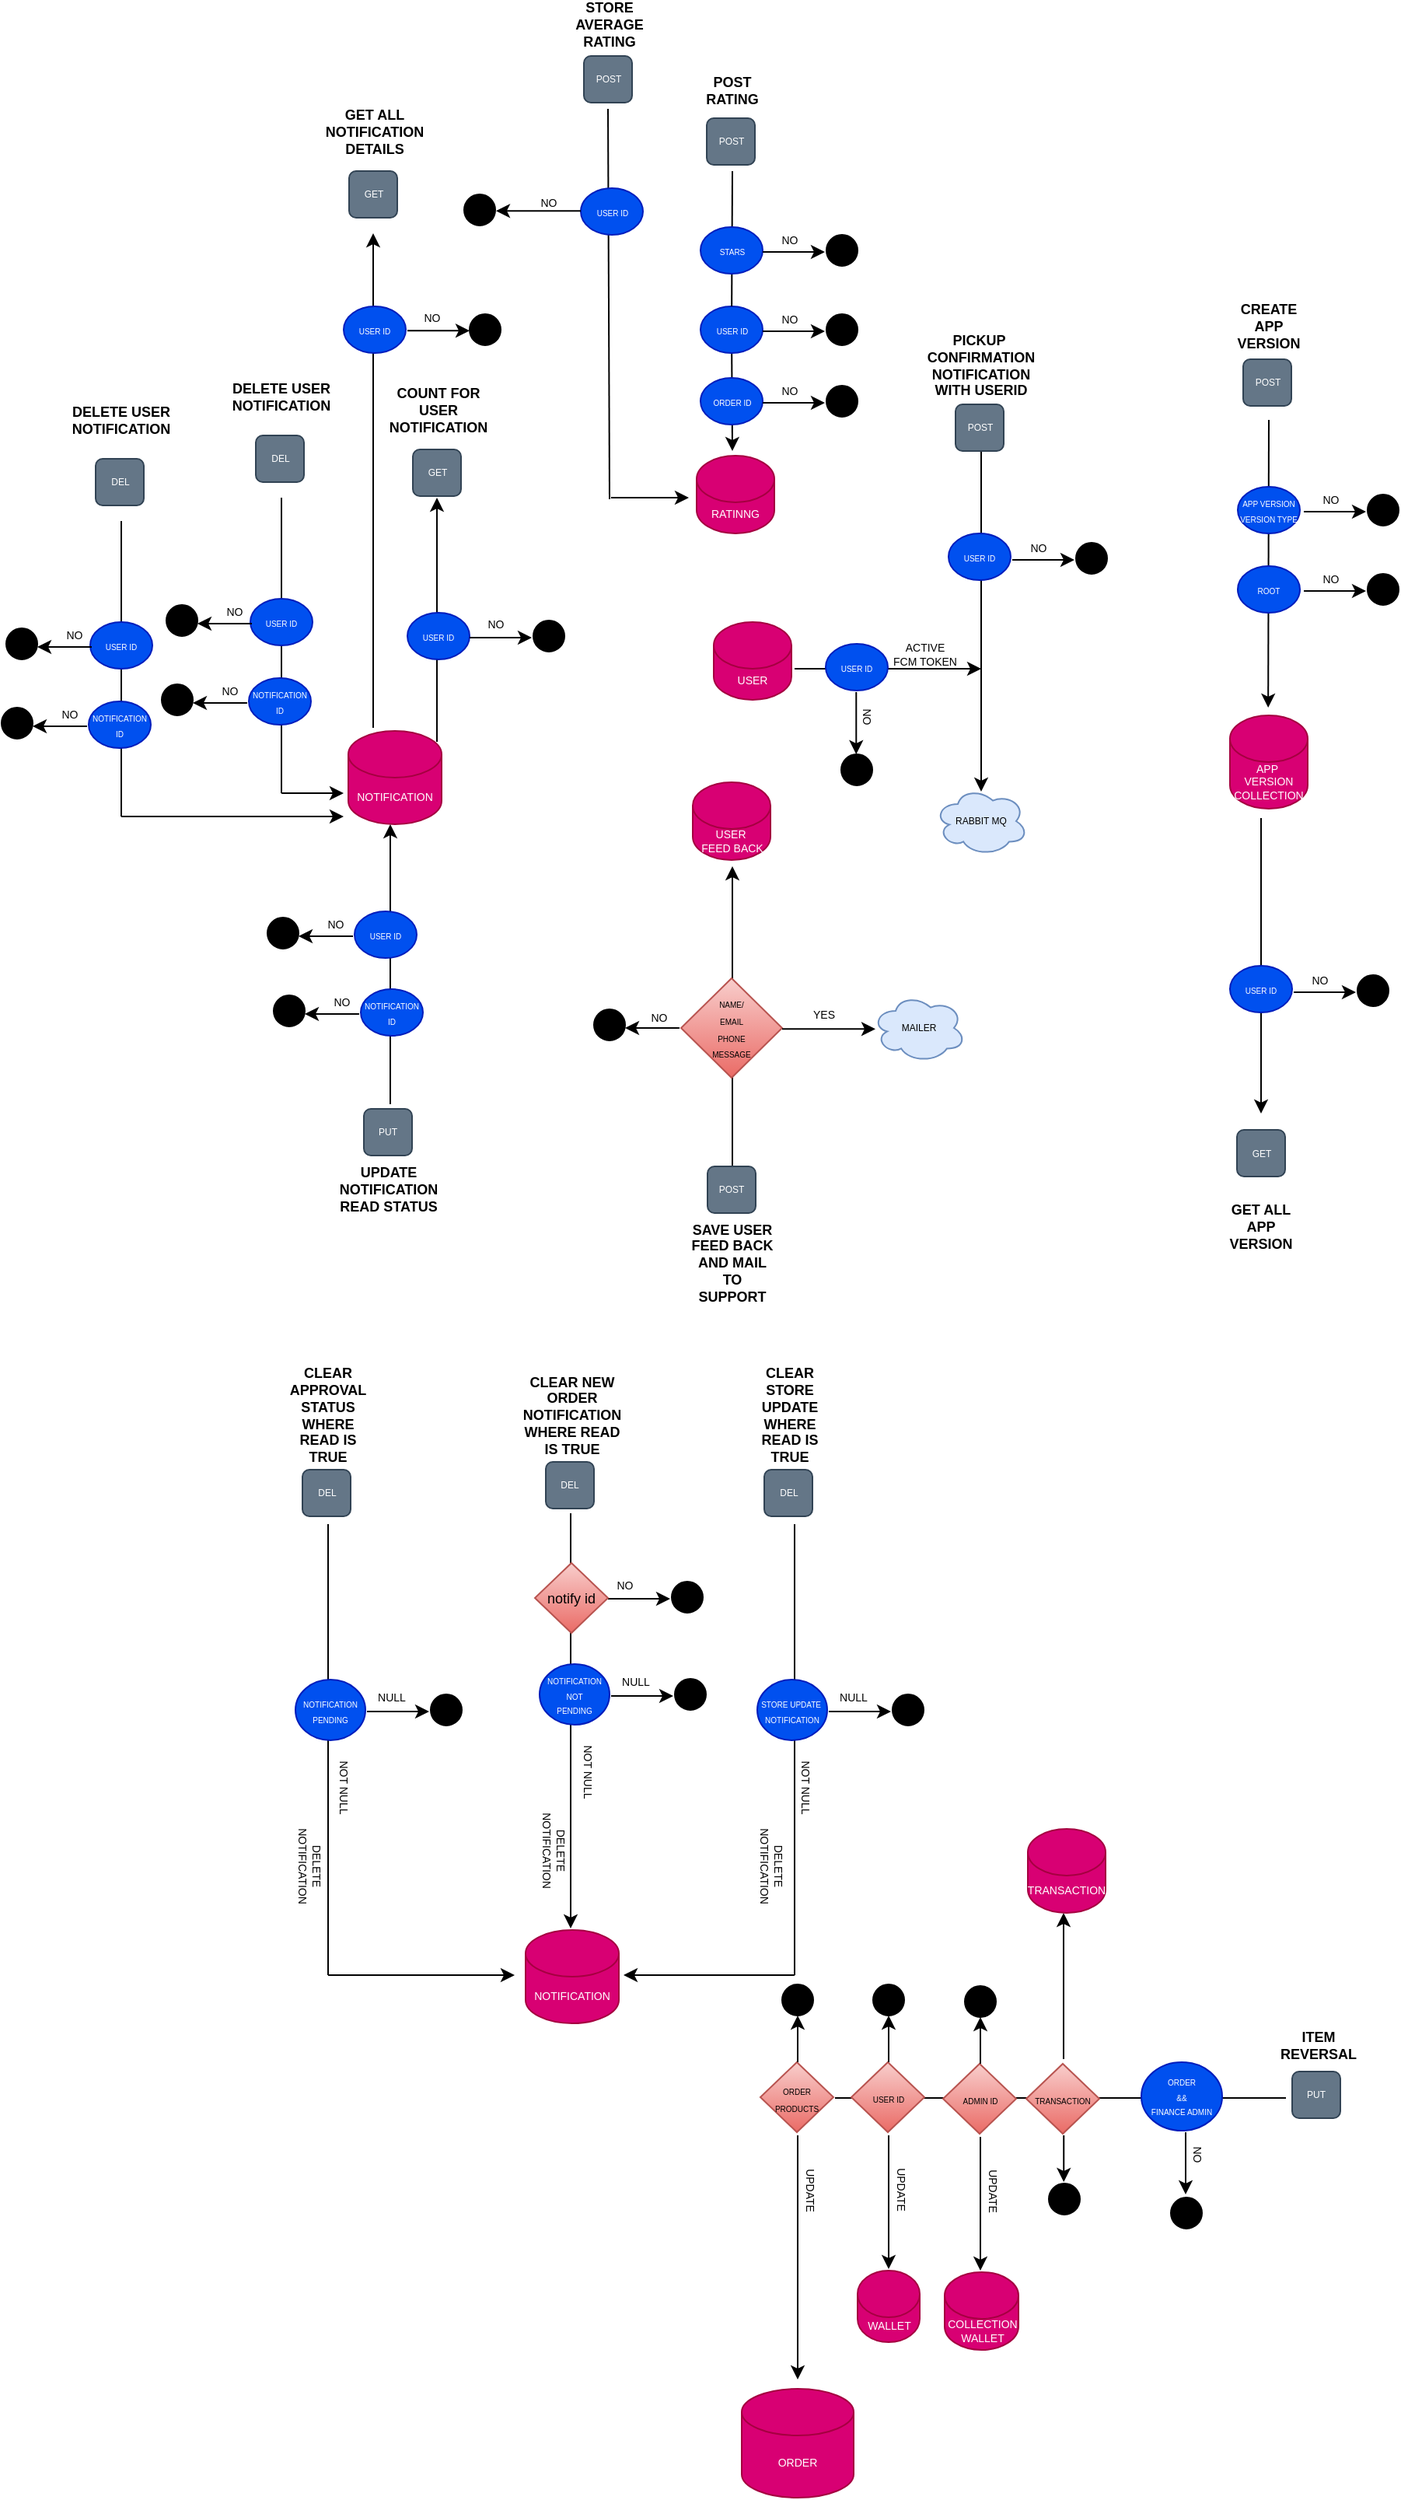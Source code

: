 <mxfile version="20.5.1" type="github">
  <diagram id="AnSbP7lbTi8cwMc7m_we" name="Page-1">
    <mxGraphModel dx="605" dy="420" grid="1" gridSize="10" guides="1" tooltips="1" connect="1" arrows="1" fold="1" page="1" pageScale="1" pageWidth="200000" pageHeight="200000" math="0" shadow="0">
      <root>
        <mxCell id="0" />
        <mxCell id="1" parent="0" />
        <mxCell id="15AYqAVxinwd7Ld809hT-38" value="" style="endArrow=none;html=1;rounded=0;fontFamily=Helvetica;fontSize=9;fontColor=#000000;" parent="1" edge="1">
          <mxGeometry width="50" height="50" relative="1" as="geometry">
            <mxPoint x="7390" y="18760" as="sourcePoint" />
            <mxPoint x="7390" y="18570" as="targetPoint" />
          </mxGeometry>
        </mxCell>
        <mxCell id="15AYqAVxinwd7Ld809hT-2" value="" style="endArrow=classic;html=1;rounded=0;fontSize=8;entryX=0.85;entryY=0;entryDx=0;entryDy=0;entryPerimeter=0;" parent="1" edge="1">
          <mxGeometry width="50" height="50" relative="1" as="geometry">
            <mxPoint x="7840" y="18540" as="sourcePoint" />
            <mxPoint x="7840" y="18759" as="targetPoint" />
          </mxGeometry>
        </mxCell>
        <mxCell id="15AYqAVxinwd7Ld809hT-3" value="&lt;font style=&quot;font-size: 5px;&quot;&gt;USER ID&lt;/font&gt;" style="ellipse;whiteSpace=wrap;html=1;fontSize=8;fillColor=#0050ef;fontColor=#ffffff;strokeColor=#001DBC;" parent="1" vertex="1">
          <mxGeometry x="7819" y="18593" width="40" height="30" as="geometry" />
        </mxCell>
        <mxCell id="15AYqAVxinwd7Ld809hT-4" value="" style="endArrow=classic;html=1;rounded=0;fontSize=5;" parent="1" edge="1">
          <mxGeometry width="50" height="50" relative="1" as="geometry">
            <mxPoint x="7860" y="18610" as="sourcePoint" />
            <mxPoint x="7900" y="18610" as="targetPoint" />
          </mxGeometry>
        </mxCell>
        <mxCell id="15AYqAVxinwd7Ld809hT-5" value="" style="ellipse;whiteSpace=wrap;html=1;aspect=fixed;fontSize=5;fillColor=#000000;" parent="1" vertex="1">
          <mxGeometry x="7901" y="18599" width="20" height="20" as="geometry" />
        </mxCell>
        <mxCell id="15AYqAVxinwd7Ld809hT-6" value="&lt;font style=&quot;font-size: 7px;&quot;&gt;NO&lt;/font&gt;" style="text;html=1;strokeColor=none;fillColor=none;align=center;verticalAlign=middle;whiteSpace=wrap;rounded=0;fontSize=5;" parent="1" vertex="1">
          <mxGeometry x="7847" y="18588" width="60" height="30" as="geometry" />
        </mxCell>
        <mxCell id="15AYqAVxinwd7Ld809hT-7" value="USER" style="shape=cylinder3;whiteSpace=wrap;html=1;boundedLbl=1;backgroundOutline=1;size=15;fontSize=7;fillColor=#d80073;fontColor=#ffffff;strokeColor=#A50040;" parent="1" vertex="1">
          <mxGeometry x="7668" y="18650" width="50" height="50" as="geometry" />
        </mxCell>
        <mxCell id="15AYqAVxinwd7Ld809hT-8" value="" style="endArrow=classic;html=1;rounded=0;fontSize=7;" parent="1" edge="1">
          <mxGeometry width="50" height="50" relative="1" as="geometry">
            <mxPoint x="7720" y="18680" as="sourcePoint" />
            <mxPoint x="7840" y="18680" as="targetPoint" />
          </mxGeometry>
        </mxCell>
        <mxCell id="15AYqAVxinwd7Ld809hT-9" value="" style="ellipse;whiteSpace=wrap;html=1;aspect=fixed;fontSize=5;fillColor=#000000;" parent="1" vertex="1">
          <mxGeometry x="7750" y="18735" width="20" height="20" as="geometry" />
        </mxCell>
        <mxCell id="15AYqAVxinwd7Ld809hT-11" value="&lt;font style=&quot;font-size: 5px;&quot;&gt;USER ID&lt;/font&gt;" style="ellipse;whiteSpace=wrap;html=1;fontSize=8;fillColor=#0050ef;fontColor=#ffffff;strokeColor=#001DBC;" parent="1" vertex="1">
          <mxGeometry x="7740" y="18664" width="40" height="30" as="geometry" />
        </mxCell>
        <mxCell id="15AYqAVxinwd7Ld809hT-12" value="" style="endArrow=classic;html=1;rounded=0;fontSize=7;" parent="1" edge="1">
          <mxGeometry width="50" height="50" relative="1" as="geometry">
            <mxPoint x="7759.64" y="18695" as="sourcePoint" />
            <mxPoint x="7759.64" y="18735" as="targetPoint" />
          </mxGeometry>
        </mxCell>
        <mxCell id="15AYqAVxinwd7Ld809hT-13" value="&lt;font style=&quot;font-size: 7px;&quot;&gt;ACTIVE&lt;br&gt;FCM TOKEN&lt;br&gt;&lt;/font&gt;" style="text;html=1;strokeColor=none;fillColor=none;align=center;verticalAlign=middle;whiteSpace=wrap;rounded=0;fontSize=5;" parent="1" vertex="1">
          <mxGeometry x="7774" y="18656" width="60" height="30" as="geometry" />
        </mxCell>
        <mxCell id="15AYqAVxinwd7Ld809hT-14" value="&lt;font style=&quot;font-size: 7px;&quot;&gt;NO&lt;/font&gt;" style="text;html=1;strokeColor=none;fillColor=none;align=center;verticalAlign=middle;whiteSpace=wrap;rounded=0;fontSize=5;rotation=90;" parent="1" vertex="1">
          <mxGeometry x="7736" y="18696" width="60" height="30" as="geometry" />
        </mxCell>
        <mxCell id="15AYqAVxinwd7Ld809hT-15" value="&lt;font style=&quot;font-size: 6px;&quot;&gt;RABBIT MQ&lt;/font&gt;" style="ellipse;shape=cloud;whiteSpace=wrap;html=1;fontSize=7;fillColor=#dae8fc;strokeColor=#6c8ebf;" parent="1" vertex="1">
          <mxGeometry x="7810" y="18756" width="60" height="44" as="geometry" />
        </mxCell>
        <mxCell id="15AYqAVxinwd7Ld809hT-16" value="POST" style="rounded=1;whiteSpace=wrap;html=1;fontSize=6;fillColor=#647687;fontColor=#ffffff;strokeColor=#314354;" parent="1" vertex="1">
          <mxGeometry x="7823.5" y="18510" width="31" height="30" as="geometry" />
        </mxCell>
        <mxCell id="15AYqAVxinwd7Ld809hT-18" value="&lt;b style=&quot;font-size: 9px;&quot;&gt;&lt;font style=&quot;font-size: 9px;&quot; face=&quot;Helvetica&quot;&gt;PICKUP&amp;nbsp; CONFIRMATION&lt;br&gt;NOTIFICATION&lt;br&gt;WITH USERID&lt;br&gt;&lt;/font&gt;&lt;/b&gt;" style="text;html=1;strokeColor=none;fillColor=none;align=center;verticalAlign=middle;whiteSpace=wrap;rounded=0;labelBackgroundColor=none;fontFamily=Times New Roman;fontSize=8;fontColor=#000000;" parent="1" vertex="1">
          <mxGeometry x="7810" y="18470" width="60" height="30" as="geometry" />
        </mxCell>
        <mxCell id="15AYqAVxinwd7Ld809hT-19" value="NOTIFICATION" style="shape=cylinder3;whiteSpace=wrap;html=1;boundedLbl=1;backgroundOutline=1;size=15;fontSize=7;fillColor=#d80073;fontColor=#ffffff;strokeColor=#A50040;" parent="1" vertex="1">
          <mxGeometry x="7433" y="18720" width="60" height="60" as="geometry" />
        </mxCell>
        <mxCell id="15AYqAVxinwd7Ld809hT-20" value="" style="endArrow=classic;html=1;rounded=0;fontFamily=Helvetica;fontSize=9;fontColor=#000000;" parent="1" edge="1">
          <mxGeometry width="50" height="50" relative="1" as="geometry">
            <mxPoint x="7490" y="18727" as="sourcePoint" />
            <mxPoint x="7490" y="18570" as="targetPoint" />
          </mxGeometry>
        </mxCell>
        <mxCell id="15AYqAVxinwd7Ld809hT-21" value="&lt;font style=&quot;font-size: 5px;&quot;&gt;USER ID&lt;/font&gt;" style="ellipse;whiteSpace=wrap;html=1;fontSize=8;fillColor=#0050ef;fontColor=#ffffff;strokeColor=#001DBC;" parent="1" vertex="1">
          <mxGeometry x="7471" y="18644" width="40" height="30" as="geometry" />
        </mxCell>
        <mxCell id="15AYqAVxinwd7Ld809hT-22" value="" style="endArrow=classic;html=1;rounded=0;fontSize=5;" parent="1" edge="1">
          <mxGeometry width="50" height="50" relative="1" as="geometry">
            <mxPoint x="7511" y="18660" as="sourcePoint" />
            <mxPoint x="7551" y="18660" as="targetPoint" />
          </mxGeometry>
        </mxCell>
        <mxCell id="15AYqAVxinwd7Ld809hT-23" value="" style="ellipse;whiteSpace=wrap;html=1;aspect=fixed;fontSize=5;fillColor=#000000;" parent="1" vertex="1">
          <mxGeometry x="7552" y="18649" width="20" height="20" as="geometry" />
        </mxCell>
        <mxCell id="15AYqAVxinwd7Ld809hT-24" value="&lt;font style=&quot;font-size: 7px;&quot;&gt;NO&lt;/font&gt;" style="text;html=1;strokeColor=none;fillColor=none;align=center;verticalAlign=middle;whiteSpace=wrap;rounded=0;fontSize=5;" parent="1" vertex="1">
          <mxGeometry x="7498" y="18637" width="60" height="30" as="geometry" />
        </mxCell>
        <mxCell id="15AYqAVxinwd7Ld809hT-25" value="GET" style="rounded=1;whiteSpace=wrap;html=1;fontSize=6;fillColor=#647687;fontColor=#ffffff;strokeColor=#314354;" parent="1" vertex="1">
          <mxGeometry x="7474.5" y="18539" width="31" height="30" as="geometry" />
        </mxCell>
        <mxCell id="15AYqAVxinwd7Ld809hT-26" value="&lt;b style=&quot;font-size: 9px;&quot;&gt;&lt;font style=&quot;font-size: 9px;&quot; face=&quot;Helvetica&quot;&gt;COUNT FOR USER NOTIFICATION&lt;br&gt;&lt;/font&gt;&lt;/b&gt;" style="text;html=1;strokeColor=none;fillColor=none;align=center;verticalAlign=middle;whiteSpace=wrap;rounded=0;labelBackgroundColor=none;fontFamily=Times New Roman;fontSize=8;fontColor=#000000;" parent="1" vertex="1">
          <mxGeometry x="7461" y="18499" width="60" height="30" as="geometry" />
        </mxCell>
        <mxCell id="15AYqAVxinwd7Ld809hT-29" value="&lt;font style=&quot;font-size: 5px;&quot;&gt;USER ID&lt;/font&gt;" style="ellipse;whiteSpace=wrap;html=1;fontSize=8;fillColor=#0050ef;fontColor=#ffffff;strokeColor=#001DBC;" parent="1" vertex="1">
          <mxGeometry x="7370" y="18635" width="40" height="30" as="geometry" />
        </mxCell>
        <mxCell id="15AYqAVxinwd7Ld809hT-31" value="" style="ellipse;whiteSpace=wrap;html=1;aspect=fixed;fontSize=5;fillColor=#000000;" parent="1" vertex="1">
          <mxGeometry x="7316" y="18639" width="20" height="20" as="geometry" />
        </mxCell>
        <mxCell id="15AYqAVxinwd7Ld809hT-32" value="&lt;font style=&quot;font-size: 7px;&quot;&gt;NO&lt;/font&gt;" style="text;html=1;strokeColor=none;fillColor=none;align=center;verticalAlign=middle;whiteSpace=wrap;rounded=0;fontSize=5;" parent="1" vertex="1">
          <mxGeometry x="7330" y="18629" width="60" height="30" as="geometry" />
        </mxCell>
        <mxCell id="15AYqAVxinwd7Ld809hT-33" value="DEL" style="rounded=1;whiteSpace=wrap;html=1;fontSize=6;fillColor=#647687;fontColor=#ffffff;strokeColor=#314354;" parent="1" vertex="1">
          <mxGeometry x="7373.5" y="18530" width="31" height="30" as="geometry" />
        </mxCell>
        <mxCell id="15AYqAVxinwd7Ld809hT-34" value="&lt;b style=&quot;font-size: 9px;&quot;&gt;&lt;font style=&quot;font-size: 9px;&quot; face=&quot;Helvetica&quot;&gt;DELETE USER NOTIFICATION&lt;br&gt;&lt;/font&gt;&lt;/b&gt;" style="text;html=1;strokeColor=none;fillColor=none;align=center;verticalAlign=middle;whiteSpace=wrap;rounded=0;labelBackgroundColor=none;fontFamily=Times New Roman;fontSize=8;fontColor=#000000;" parent="1" vertex="1">
          <mxGeometry x="7360" y="18490" width="60" height="30" as="geometry" />
        </mxCell>
        <mxCell id="15AYqAVxinwd7Ld809hT-36" value="" style="endArrow=classic;html=1;rounded=0;fontFamily=Helvetica;fontSize=9;fontColor=#000000;" parent="1" edge="1">
          <mxGeometry width="50" height="50" relative="1" as="geometry">
            <mxPoint x="7390" y="18760" as="sourcePoint" />
            <mxPoint x="7430" y="18760" as="targetPoint" />
          </mxGeometry>
        </mxCell>
        <mxCell id="15AYqAVxinwd7Ld809hT-37" value="" style="endArrow=classic;html=1;rounded=0;fontFamily=Helvetica;fontSize=9;fontColor=#000000;" parent="1" edge="1">
          <mxGeometry width="50" height="50" relative="1" as="geometry">
            <mxPoint x="7371" y="18651" as="sourcePoint" />
            <mxPoint x="7336" y="18651" as="targetPoint" />
          </mxGeometry>
        </mxCell>
        <mxCell id="15AYqAVxinwd7Ld809hT-39" value="&lt;font style=&quot;font-size: 5px;&quot;&gt;NOTIFICATION ID&lt;/font&gt;" style="ellipse;whiteSpace=wrap;html=1;fontSize=8;fillColor=#0050ef;fontColor=#ffffff;strokeColor=#001DBC;" parent="1" vertex="1">
          <mxGeometry x="7369" y="18686" width="40" height="30" as="geometry" />
        </mxCell>
        <mxCell id="15AYqAVxinwd7Ld809hT-40" value="" style="ellipse;whiteSpace=wrap;html=1;aspect=fixed;fontSize=5;fillColor=#000000;" parent="1" vertex="1">
          <mxGeometry x="7313" y="18690" width="20" height="20" as="geometry" />
        </mxCell>
        <mxCell id="15AYqAVxinwd7Ld809hT-41" value="&lt;font style=&quot;font-size: 7px;&quot;&gt;NO&lt;/font&gt;" style="text;html=1;strokeColor=none;fillColor=none;align=center;verticalAlign=middle;whiteSpace=wrap;rounded=0;fontSize=5;" parent="1" vertex="1">
          <mxGeometry x="7327" y="18680" width="60" height="30" as="geometry" />
        </mxCell>
        <mxCell id="15AYqAVxinwd7Ld809hT-42" value="" style="endArrow=classic;html=1;rounded=0;fontFamily=Helvetica;fontSize=9;fontColor=#000000;" parent="1" edge="1">
          <mxGeometry width="50" height="50" relative="1" as="geometry">
            <mxPoint x="7368" y="18702" as="sourcePoint" />
            <mxPoint x="7333" y="18702" as="targetPoint" />
          </mxGeometry>
        </mxCell>
        <mxCell id="15AYqAVxinwd7Ld809hT-43" value="" style="endArrow=classic;html=1;rounded=0;fontFamily=Helvetica;fontSize=9;fontColor=#000000;" parent="1" edge="1">
          <mxGeometry width="50" height="50" relative="1" as="geometry">
            <mxPoint x="7449" y="18718" as="sourcePoint" />
            <mxPoint x="7449" y="18400" as="targetPoint" />
          </mxGeometry>
        </mxCell>
        <mxCell id="15AYqAVxinwd7Ld809hT-44" value="&lt;font style=&quot;font-size: 5px;&quot;&gt;USER ID&lt;/font&gt;" style="ellipse;whiteSpace=wrap;html=1;fontSize=8;fillColor=#0050ef;fontColor=#ffffff;strokeColor=#001DBC;" parent="1" vertex="1">
          <mxGeometry x="7430" y="18447" width="40" height="30" as="geometry" />
        </mxCell>
        <mxCell id="15AYqAVxinwd7Ld809hT-45" value="" style="endArrow=classic;html=1;rounded=0;fontSize=5;" parent="1" edge="1">
          <mxGeometry width="50" height="50" relative="1" as="geometry">
            <mxPoint x="7471" y="18462.64" as="sourcePoint" />
            <mxPoint x="7511" y="18462.64" as="targetPoint" />
          </mxGeometry>
        </mxCell>
        <mxCell id="15AYqAVxinwd7Ld809hT-46" value="" style="ellipse;whiteSpace=wrap;html=1;aspect=fixed;fontSize=5;fillColor=#000000;" parent="1" vertex="1">
          <mxGeometry x="7511" y="18452" width="20" height="20" as="geometry" />
        </mxCell>
        <mxCell id="15AYqAVxinwd7Ld809hT-47" value="&lt;font style=&quot;font-size: 7px;&quot;&gt;NO&lt;/font&gt;" style="text;html=1;strokeColor=none;fillColor=none;align=center;verticalAlign=middle;whiteSpace=wrap;rounded=0;fontSize=5;" parent="1" vertex="1">
          <mxGeometry x="7457" y="18440" width="60" height="30" as="geometry" />
        </mxCell>
        <mxCell id="15AYqAVxinwd7Ld809hT-48" value="GET" style="rounded=1;whiteSpace=wrap;html=1;fontSize=6;fillColor=#647687;fontColor=#ffffff;strokeColor=#314354;" parent="1" vertex="1">
          <mxGeometry x="7433.5" y="18360" width="31" height="30" as="geometry" />
        </mxCell>
        <mxCell id="15AYqAVxinwd7Ld809hT-49" value="&lt;b style=&quot;font-size: 9px;&quot;&gt;&lt;font style=&quot;font-size: 9px;&quot; face=&quot;Helvetica&quot;&gt;GET ALL NOTIFICATION DETAILS&lt;br&gt;&lt;/font&gt;&lt;/b&gt;" style="text;html=1;strokeColor=none;fillColor=none;align=center;verticalAlign=middle;whiteSpace=wrap;rounded=0;labelBackgroundColor=none;fontFamily=Times New Roman;fontSize=8;fontColor=#000000;" parent="1" vertex="1">
          <mxGeometry x="7420" y="18320" width="60" height="30" as="geometry" />
        </mxCell>
        <mxCell id="15AYqAVxinwd7Ld809hT-51" value="" style="endArrow=none;html=1;rounded=0;fontFamily=Helvetica;fontSize=9;fontColor=#000000;" parent="1" edge="1">
          <mxGeometry width="50" height="50" relative="1" as="geometry">
            <mxPoint x="7287" y="18775" as="sourcePoint" />
            <mxPoint x="7287" y="18585" as="targetPoint" />
          </mxGeometry>
        </mxCell>
        <mxCell id="15AYqAVxinwd7Ld809hT-52" value="&lt;font style=&quot;font-size: 5px;&quot;&gt;USER ID&lt;/font&gt;" style="ellipse;whiteSpace=wrap;html=1;fontSize=8;fillColor=#0050ef;fontColor=#ffffff;strokeColor=#001DBC;" parent="1" vertex="1">
          <mxGeometry x="7267" y="18650" width="40" height="30" as="geometry" />
        </mxCell>
        <mxCell id="15AYqAVxinwd7Ld809hT-53" value="" style="ellipse;whiteSpace=wrap;html=1;aspect=fixed;fontSize=5;fillColor=#000000;" parent="1" vertex="1">
          <mxGeometry x="7213" y="18654" width="20" height="20" as="geometry" />
        </mxCell>
        <mxCell id="15AYqAVxinwd7Ld809hT-54" value="&lt;font style=&quot;font-size: 7px;&quot;&gt;NO&lt;/font&gt;" style="text;html=1;strokeColor=none;fillColor=none;align=center;verticalAlign=middle;whiteSpace=wrap;rounded=0;fontSize=5;" parent="1" vertex="1">
          <mxGeometry x="7227" y="18644" width="60" height="30" as="geometry" />
        </mxCell>
        <mxCell id="15AYqAVxinwd7Ld809hT-55" value="DEL" style="rounded=1;whiteSpace=wrap;html=1;fontSize=6;fillColor=#647687;fontColor=#ffffff;strokeColor=#314354;" parent="1" vertex="1">
          <mxGeometry x="7270.5" y="18545" width="31" height="30" as="geometry" />
        </mxCell>
        <mxCell id="15AYqAVxinwd7Ld809hT-56" value="&lt;b style=&quot;font-size: 9px;&quot;&gt;&lt;font style=&quot;font-size: 9px;&quot; face=&quot;Helvetica&quot;&gt;DELETE USER NOTIFICATION&lt;br&gt;&lt;/font&gt;&lt;/b&gt;" style="text;html=1;strokeColor=none;fillColor=none;align=center;verticalAlign=middle;whiteSpace=wrap;rounded=0;labelBackgroundColor=none;fontFamily=Times New Roman;fontSize=8;fontColor=#000000;" parent="1" vertex="1">
          <mxGeometry x="7257" y="18505" width="60" height="30" as="geometry" />
        </mxCell>
        <mxCell id="15AYqAVxinwd7Ld809hT-57" value="" style="endArrow=classic;html=1;rounded=0;fontFamily=Helvetica;fontSize=9;fontColor=#000000;" parent="1" edge="1">
          <mxGeometry width="50" height="50" relative="1" as="geometry">
            <mxPoint x="7287" y="18775" as="sourcePoint" />
            <mxPoint x="7430" y="18775" as="targetPoint" />
          </mxGeometry>
        </mxCell>
        <mxCell id="15AYqAVxinwd7Ld809hT-58" value="" style="endArrow=classic;html=1;rounded=0;fontFamily=Helvetica;fontSize=9;fontColor=#000000;" parent="1" edge="1">
          <mxGeometry width="50" height="50" relative="1" as="geometry">
            <mxPoint x="7268" y="18666" as="sourcePoint" />
            <mxPoint x="7233" y="18666" as="targetPoint" />
          </mxGeometry>
        </mxCell>
        <mxCell id="15AYqAVxinwd7Ld809hT-59" value="&lt;font style=&quot;font-size: 5px;&quot;&gt;NOTIFICATION ID&lt;/font&gt;" style="ellipse;whiteSpace=wrap;html=1;fontSize=8;fillColor=#0050ef;fontColor=#ffffff;strokeColor=#001DBC;" parent="1" vertex="1">
          <mxGeometry x="7266" y="18701" width="40" height="30" as="geometry" />
        </mxCell>
        <mxCell id="15AYqAVxinwd7Ld809hT-60" value="" style="ellipse;whiteSpace=wrap;html=1;aspect=fixed;fontSize=5;fillColor=#000000;" parent="1" vertex="1">
          <mxGeometry x="7210" y="18705" width="20" height="20" as="geometry" />
        </mxCell>
        <mxCell id="15AYqAVxinwd7Ld809hT-61" value="&lt;font style=&quot;font-size: 7px;&quot;&gt;NO&lt;/font&gt;" style="text;html=1;strokeColor=none;fillColor=none;align=center;verticalAlign=middle;whiteSpace=wrap;rounded=0;fontSize=5;" parent="1" vertex="1">
          <mxGeometry x="7224" y="18695" width="60" height="30" as="geometry" />
        </mxCell>
        <mxCell id="15AYqAVxinwd7Ld809hT-62" value="" style="endArrow=classic;html=1;rounded=0;fontFamily=Helvetica;fontSize=9;fontColor=#000000;" parent="1" edge="1">
          <mxGeometry width="50" height="50" relative="1" as="geometry">
            <mxPoint x="7265.0" y="18717" as="sourcePoint" />
            <mxPoint x="7230.0" y="18717" as="targetPoint" />
          </mxGeometry>
        </mxCell>
        <mxCell id="15AYqAVxinwd7Ld809hT-63" value="" style="endArrow=classic;html=1;rounded=0;fontFamily=Helvetica;fontSize=9;fontColor=#000000;" parent="1" edge="1">
          <mxGeometry width="50" height="50" relative="1" as="geometry">
            <mxPoint x="7460" y="18960" as="sourcePoint" />
            <mxPoint x="7460" y="18780" as="targetPoint" />
          </mxGeometry>
        </mxCell>
        <mxCell id="15AYqAVxinwd7Ld809hT-64" value="PUT" style="rounded=1;whiteSpace=wrap;html=1;fontSize=6;fillColor=#647687;fontColor=#ffffff;strokeColor=#314354;" parent="1" vertex="1">
          <mxGeometry x="7443" y="18963" width="31" height="30" as="geometry" />
        </mxCell>
        <mxCell id="15AYqAVxinwd7Ld809hT-65" value="&lt;b style=&quot;font-size: 9px;&quot;&gt;&lt;font style=&quot;font-size: 9px;&quot; face=&quot;Helvetica&quot;&gt;UPDATE NOTIFICATION READ STATUS&lt;br&gt;&lt;/font&gt;&lt;/b&gt;" style="text;html=1;strokeColor=none;fillColor=none;align=center;verticalAlign=middle;whiteSpace=wrap;rounded=0;labelBackgroundColor=none;fontFamily=Times New Roman;fontSize=8;fontColor=#000000;" parent="1" vertex="1">
          <mxGeometry x="7428.5" y="19000" width="60" height="30" as="geometry" />
        </mxCell>
        <mxCell id="15AYqAVxinwd7Ld809hT-67" value="&lt;font style=&quot;font-size: 5px;&quot;&gt;NOTIFICATION ID&lt;/font&gt;" style="ellipse;whiteSpace=wrap;html=1;fontSize=8;fillColor=#0050ef;fontColor=#ffffff;strokeColor=#001DBC;" parent="1" vertex="1">
          <mxGeometry x="7441" y="18886" width="40" height="30" as="geometry" />
        </mxCell>
        <mxCell id="15AYqAVxinwd7Ld809hT-68" value="" style="ellipse;whiteSpace=wrap;html=1;aspect=fixed;fontSize=5;fillColor=#000000;" parent="1" vertex="1">
          <mxGeometry x="7385" y="18890" width="20" height="20" as="geometry" />
        </mxCell>
        <mxCell id="15AYqAVxinwd7Ld809hT-69" value="&lt;font style=&quot;font-size: 7px;&quot;&gt;NO&lt;/font&gt;" style="text;html=1;strokeColor=none;fillColor=none;align=center;verticalAlign=middle;whiteSpace=wrap;rounded=0;fontSize=5;" parent="1" vertex="1">
          <mxGeometry x="7399" y="18880" width="60" height="30" as="geometry" />
        </mxCell>
        <mxCell id="15AYqAVxinwd7Ld809hT-70" value="" style="endArrow=classic;html=1;rounded=0;fontFamily=Helvetica;fontSize=9;fontColor=#000000;" parent="1" edge="1">
          <mxGeometry width="50" height="50" relative="1" as="geometry">
            <mxPoint x="7440.0" y="18902" as="sourcePoint" />
            <mxPoint x="7405.0" y="18902" as="targetPoint" />
          </mxGeometry>
        </mxCell>
        <mxCell id="15AYqAVxinwd7Ld809hT-71" value="&lt;font style=&quot;font-size: 5px;&quot;&gt;USER ID&lt;/font&gt;" style="ellipse;whiteSpace=wrap;html=1;fontSize=8;fillColor=#0050ef;fontColor=#ffffff;strokeColor=#001DBC;" parent="1" vertex="1">
          <mxGeometry x="7437" y="18836" width="40" height="30" as="geometry" />
        </mxCell>
        <mxCell id="15AYqAVxinwd7Ld809hT-72" value="" style="ellipse;whiteSpace=wrap;html=1;aspect=fixed;fontSize=5;fillColor=#000000;" parent="1" vertex="1">
          <mxGeometry x="7381" y="18840" width="20" height="20" as="geometry" />
        </mxCell>
        <mxCell id="15AYqAVxinwd7Ld809hT-73" value="&lt;font style=&quot;font-size: 7px;&quot;&gt;NO&lt;/font&gt;" style="text;html=1;strokeColor=none;fillColor=none;align=center;verticalAlign=middle;whiteSpace=wrap;rounded=0;fontSize=5;" parent="1" vertex="1">
          <mxGeometry x="7395" y="18830" width="60" height="30" as="geometry" />
        </mxCell>
        <mxCell id="15AYqAVxinwd7Ld809hT-74" value="" style="endArrow=classic;html=1;rounded=0;fontFamily=Helvetica;fontSize=9;fontColor=#000000;" parent="1" edge="1">
          <mxGeometry width="50" height="50" relative="1" as="geometry">
            <mxPoint x="7436.0" y="18852" as="sourcePoint" />
            <mxPoint x="7401.0" y="18852" as="targetPoint" />
          </mxGeometry>
        </mxCell>
        <mxCell id="15AYqAVxinwd7Ld809hT-75" value="" style="endArrow=classic;html=1;rounded=0;fontFamily=Helvetica;fontSize=9;fontColor=#000000;" parent="1" edge="1">
          <mxGeometry width="50" height="50" relative="1" as="geometry">
            <mxPoint x="7680" y="19000" as="sourcePoint" />
            <mxPoint x="7680" y="18807" as="targetPoint" />
          </mxGeometry>
        </mxCell>
        <mxCell id="15AYqAVxinwd7Ld809hT-78" value="&lt;font style=&quot;font-size: 5px;&quot;&gt;NAME/&lt;br&gt;EMAIL&lt;br&gt;PHONE&lt;br&gt;MESSAGE&lt;br&gt;&lt;/font&gt;" style="rhombus;whiteSpace=wrap;html=1;labelBackgroundColor=none;fontFamily=Helvetica;fontSize=9;fillColor=#f8cecc;gradientColor=#ea6b66;strokeColor=#b85450;" parent="1" vertex="1">
          <mxGeometry x="7647" y="18879" width="65" height="64" as="geometry" />
        </mxCell>
        <mxCell id="15AYqAVxinwd7Ld809hT-80" value="" style="endArrow=classic;html=1;rounded=0;fontFamily=Helvetica;fontSize=5;fontColor=#000000;" parent="1" edge="1">
          <mxGeometry width="50" height="50" relative="1" as="geometry">
            <mxPoint x="7712" y="18911.64" as="sourcePoint" />
            <mxPoint x="7772" y="18911.64" as="targetPoint" />
          </mxGeometry>
        </mxCell>
        <mxCell id="15AYqAVxinwd7Ld809hT-83" value="&lt;font style=&quot;font-size: 6px;&quot;&gt;MAILER&lt;/font&gt;" style="ellipse;shape=cloud;whiteSpace=wrap;html=1;fontSize=7;fillColor=#dae8fc;strokeColor=#6c8ebf;" parent="1" vertex="1">
          <mxGeometry x="7770" y="18889" width="60" height="44" as="geometry" />
        </mxCell>
        <mxCell id="15AYqAVxinwd7Ld809hT-86" value="" style="ellipse;whiteSpace=wrap;html=1;aspect=fixed;fontSize=5;fillColor=#000000;" parent="1" vertex="1">
          <mxGeometry x="7591" y="18899" width="20" height="20" as="geometry" />
        </mxCell>
        <mxCell id="15AYqAVxinwd7Ld809hT-87" value="&lt;font style=&quot;font-size: 7px;&quot;&gt;NO&lt;/font&gt;" style="text;html=1;strokeColor=none;fillColor=none;align=center;verticalAlign=middle;whiteSpace=wrap;rounded=0;fontSize=5;" parent="1" vertex="1">
          <mxGeometry x="7603" y="18890" width="60" height="30" as="geometry" />
        </mxCell>
        <mxCell id="15AYqAVxinwd7Ld809hT-88" value="" style="endArrow=classic;html=1;rounded=0;fontFamily=Helvetica;fontSize=9;fontColor=#000000;" parent="1" edge="1">
          <mxGeometry width="50" height="50" relative="1" as="geometry">
            <mxPoint x="7646.0" y="18911" as="sourcePoint" />
            <mxPoint x="7611.0" y="18911" as="targetPoint" />
          </mxGeometry>
        </mxCell>
        <mxCell id="15AYqAVxinwd7Ld809hT-89" value="&lt;font style=&quot;font-size: 7px;&quot;&gt;YES&lt;/font&gt;" style="text;html=1;strokeColor=none;fillColor=none;align=center;verticalAlign=middle;whiteSpace=wrap;rounded=0;fontSize=5;" parent="1" vertex="1">
          <mxGeometry x="7709" y="18888" width="60" height="30" as="geometry" />
        </mxCell>
        <mxCell id="15AYqAVxinwd7Ld809hT-92" value="USER&amp;nbsp;&lt;br&gt;FEED BACK" style="shape=cylinder3;whiteSpace=wrap;html=1;boundedLbl=1;backgroundOutline=1;size=15;fontSize=7;fillColor=#d80073;fontColor=#ffffff;strokeColor=#A50040;" parent="1" vertex="1">
          <mxGeometry x="7654.5" y="18753" width="50" height="50" as="geometry" />
        </mxCell>
        <mxCell id="15AYqAVxinwd7Ld809hT-93" value="POST" style="rounded=1;whiteSpace=wrap;html=1;fontSize=6;fillColor=#647687;fontColor=#ffffff;strokeColor=#314354;" parent="1" vertex="1">
          <mxGeometry x="7664" y="19000" width="31" height="30" as="geometry" />
        </mxCell>
        <mxCell id="15AYqAVxinwd7Ld809hT-94" value="&lt;b style=&quot;font-size: 9px;&quot;&gt;&lt;font style=&quot;font-size: 9px;&quot; face=&quot;Helvetica&quot;&gt;SAVE USER FEED BACK AND MAIL TO SUPPORT&lt;br&gt;&lt;/font&gt;&lt;/b&gt;" style="text;html=1;strokeColor=none;fillColor=none;align=center;verticalAlign=middle;whiteSpace=wrap;rounded=0;labelBackgroundColor=none;fontFamily=Times New Roman;fontSize=8;fontColor=#000000;" parent="1" vertex="1">
          <mxGeometry x="7649.5" y="19047" width="60" height="30" as="geometry" />
        </mxCell>
        <mxCell id="15AYqAVxinwd7Ld809hT-95" value="RATINNG" style="shape=cylinder3;whiteSpace=wrap;html=1;boundedLbl=1;backgroundOutline=1;size=15;fontSize=7;fillColor=#d80073;fontColor=#ffffff;strokeColor=#A50040;" parent="1" vertex="1">
          <mxGeometry x="7657" y="18543" width="50" height="50" as="geometry" />
        </mxCell>
        <mxCell id="15AYqAVxinwd7Ld809hT-96" value="" style="endArrow=classic;html=1;rounded=0;fontFamily=Helvetica;fontSize=5;fontColor=#000000;startArrow=none;" parent="1" source="15AYqAVxinwd7Ld809hT-97" edge="1">
          <mxGeometry width="50" height="50" relative="1" as="geometry">
            <mxPoint x="7680" y="18360" as="sourcePoint" />
            <mxPoint x="7680" y="18540" as="targetPoint" />
          </mxGeometry>
        </mxCell>
        <mxCell id="15AYqAVxinwd7Ld809hT-97" value="&lt;font style=&quot;font-size: 5px;&quot;&gt;USER ID&lt;/font&gt;" style="ellipse;whiteSpace=wrap;html=1;fontSize=8;fillColor=#0050ef;fontColor=#ffffff;strokeColor=#001DBC;" parent="1" vertex="1">
          <mxGeometry x="7659.5" y="18447" width="40" height="30" as="geometry" />
        </mxCell>
        <mxCell id="15AYqAVxinwd7Ld809hT-98" value="" style="endArrow=none;html=1;rounded=0;fontFamily=Helvetica;fontSize=5;fontColor=#000000;" parent="1" target="15AYqAVxinwd7Ld809hT-97" edge="1">
          <mxGeometry width="50" height="50" relative="1" as="geometry">
            <mxPoint x="7680" y="18360" as="sourcePoint" />
            <mxPoint x="7680" y="18540" as="targetPoint" />
          </mxGeometry>
        </mxCell>
        <mxCell id="15AYqAVxinwd7Ld809hT-99" value="" style="endArrow=classic;html=1;rounded=0;fontSize=5;" parent="1" edge="1">
          <mxGeometry width="50" height="50" relative="1" as="geometry">
            <mxPoint x="7699.5" y="18463" as="sourcePoint" />
            <mxPoint x="7739.5" y="18463" as="targetPoint" />
          </mxGeometry>
        </mxCell>
        <mxCell id="15AYqAVxinwd7Ld809hT-100" value="" style="ellipse;whiteSpace=wrap;html=1;aspect=fixed;fontSize=5;fillColor=#000000;" parent="1" vertex="1">
          <mxGeometry x="7740.5" y="18452" width="20" height="20" as="geometry" />
        </mxCell>
        <mxCell id="15AYqAVxinwd7Ld809hT-101" value="&lt;font style=&quot;font-size: 7px;&quot;&gt;NO&lt;/font&gt;" style="text;html=1;strokeColor=none;fillColor=none;align=center;verticalAlign=middle;whiteSpace=wrap;rounded=0;fontSize=5;" parent="1" vertex="1">
          <mxGeometry x="7687" y="18441" width="60" height="30" as="geometry" />
        </mxCell>
        <mxCell id="15AYqAVxinwd7Ld809hT-104" value="&lt;span style=&quot;font-size: 5px;&quot;&gt;STARS&lt;/span&gt;" style="ellipse;whiteSpace=wrap;html=1;fontSize=8;fillColor=#0050ef;fontColor=#ffffff;strokeColor=#001DBC;" parent="1" vertex="1">
          <mxGeometry x="7659.5" y="18396" width="40" height="30" as="geometry" />
        </mxCell>
        <mxCell id="15AYqAVxinwd7Ld809hT-105" value="" style="endArrow=classic;html=1;rounded=0;fontSize=5;" parent="1" edge="1">
          <mxGeometry width="50" height="50" relative="1" as="geometry">
            <mxPoint x="7699.5" y="18412" as="sourcePoint" />
            <mxPoint x="7739.5" y="18412" as="targetPoint" />
          </mxGeometry>
        </mxCell>
        <mxCell id="15AYqAVxinwd7Ld809hT-106" value="" style="ellipse;whiteSpace=wrap;html=1;aspect=fixed;fontSize=5;fillColor=#000000;" parent="1" vertex="1">
          <mxGeometry x="7740.5" y="18401" width="20" height="20" as="geometry" />
        </mxCell>
        <mxCell id="15AYqAVxinwd7Ld809hT-107" value="&lt;font style=&quot;font-size: 7px;&quot;&gt;NO&lt;/font&gt;" style="text;html=1;strokeColor=none;fillColor=none;align=center;verticalAlign=middle;whiteSpace=wrap;rounded=0;fontSize=5;" parent="1" vertex="1">
          <mxGeometry x="7687" y="18390" width="60" height="30" as="geometry" />
        </mxCell>
        <mxCell id="15AYqAVxinwd7Ld809hT-108" value="&lt;font style=&quot;font-size: 5px;&quot;&gt;ORDER ID&lt;/font&gt;" style="ellipse;whiteSpace=wrap;html=1;fontSize=8;fillColor=#0050ef;fontColor=#ffffff;strokeColor=#001DBC;" parent="1" vertex="1">
          <mxGeometry x="7659.5" y="18493" width="40" height="30" as="geometry" />
        </mxCell>
        <mxCell id="15AYqAVxinwd7Ld809hT-109" value="" style="endArrow=classic;html=1;rounded=0;fontSize=5;" parent="1" edge="1">
          <mxGeometry width="50" height="50" relative="1" as="geometry">
            <mxPoint x="7699.5" y="18509" as="sourcePoint" />
            <mxPoint x="7739.5" y="18509" as="targetPoint" />
          </mxGeometry>
        </mxCell>
        <mxCell id="15AYqAVxinwd7Ld809hT-110" value="" style="ellipse;whiteSpace=wrap;html=1;aspect=fixed;fontSize=5;fillColor=#000000;" parent="1" vertex="1">
          <mxGeometry x="7740.5" y="18498" width="20" height="20" as="geometry" />
        </mxCell>
        <mxCell id="15AYqAVxinwd7Ld809hT-111" value="&lt;font style=&quot;font-size: 7px;&quot;&gt;NO&lt;/font&gt;" style="text;html=1;strokeColor=none;fillColor=none;align=center;verticalAlign=middle;whiteSpace=wrap;rounded=0;fontSize=5;" parent="1" vertex="1">
          <mxGeometry x="7687" y="18487" width="60" height="30" as="geometry" />
        </mxCell>
        <mxCell id="15AYqAVxinwd7Ld809hT-112" value="POST" style="rounded=1;whiteSpace=wrap;html=1;fontSize=6;fillColor=#647687;fontColor=#ffffff;strokeColor=#314354;" parent="1" vertex="1">
          <mxGeometry x="7663.5" y="18326" width="31" height="30" as="geometry" />
        </mxCell>
        <mxCell id="15AYqAVxinwd7Ld809hT-113" value="&lt;b style=&quot;font-size: 9px;&quot;&gt;&lt;font style=&quot;font-size: 9px;&quot; face=&quot;Helvetica&quot;&gt;POST RATING&lt;br&gt;&lt;/font&gt;&lt;/b&gt;" style="text;html=1;strokeColor=none;fillColor=none;align=center;verticalAlign=middle;whiteSpace=wrap;rounded=0;labelBackgroundColor=none;fontFamily=Times New Roman;fontSize=8;fontColor=#000000;" parent="1" vertex="1">
          <mxGeometry x="7650" y="18295" width="60" height="26" as="geometry" />
        </mxCell>
        <mxCell id="15AYqAVxinwd7Ld809hT-114" value="" style="endArrow=classic;html=1;rounded=0;fontFamily=Helvetica;fontSize=5;fontColor=#000000;" parent="1" edge="1">
          <mxGeometry width="50" height="50" relative="1" as="geometry">
            <mxPoint x="7602" y="18570" as="sourcePoint" />
            <mxPoint x="7652" y="18570" as="targetPoint" />
          </mxGeometry>
        </mxCell>
        <mxCell id="15AYqAVxinwd7Ld809hT-115" value="" style="endArrow=none;html=1;rounded=0;fontFamily=Helvetica;fontSize=5;fontColor=#000000;" parent="1" edge="1">
          <mxGeometry width="50" height="50" relative="1" as="geometry">
            <mxPoint x="7601" y="18571" as="sourcePoint" />
            <mxPoint x="7600" y="18320" as="targetPoint" />
          </mxGeometry>
        </mxCell>
        <mxCell id="15AYqAVxinwd7Ld809hT-116" value="&lt;font style=&quot;font-size: 5px;&quot;&gt;USER ID&lt;/font&gt;" style="ellipse;whiteSpace=wrap;html=1;fontSize=8;fillColor=#0050ef;fontColor=#ffffff;strokeColor=#001DBC;" parent="1" vertex="1">
          <mxGeometry x="7582.5" y="18371" width="40" height="30" as="geometry" />
        </mxCell>
        <mxCell id="15AYqAVxinwd7Ld809hT-117" value="" style="endArrow=classic;html=1;rounded=0;fontSize=5;" parent="1" edge="1">
          <mxGeometry width="50" height="50" relative="1" as="geometry">
            <mxPoint x="7582.5" y="18385.58" as="sourcePoint" />
            <mxPoint x="7528" y="18385.58" as="targetPoint" />
          </mxGeometry>
        </mxCell>
        <mxCell id="15AYqAVxinwd7Ld809hT-118" value="" style="ellipse;whiteSpace=wrap;html=1;aspect=fixed;fontSize=5;fillColor=#000000;" parent="1" vertex="1">
          <mxGeometry x="7507.5" y="18375" width="20" height="20" as="geometry" />
        </mxCell>
        <mxCell id="15AYqAVxinwd7Ld809hT-119" value="&lt;font style=&quot;font-size: 7px;&quot;&gt;NO&lt;/font&gt;" style="text;html=1;strokeColor=none;fillColor=none;align=center;verticalAlign=middle;whiteSpace=wrap;rounded=0;fontSize=5;" parent="1" vertex="1">
          <mxGeometry x="7532" y="18366" width="60" height="30" as="geometry" />
        </mxCell>
        <mxCell id="15AYqAVxinwd7Ld809hT-120" value="POST" style="rounded=1;whiteSpace=wrap;html=1;fontSize=6;fillColor=#647687;fontColor=#ffffff;strokeColor=#314354;" parent="1" vertex="1">
          <mxGeometry x="7584.5" y="18286" width="31" height="30" as="geometry" />
        </mxCell>
        <mxCell id="15AYqAVxinwd7Ld809hT-121" value="&lt;b style=&quot;font-size: 9px;&quot;&gt;&lt;font style=&quot;font-size: 9px;&quot; face=&quot;Helvetica&quot;&gt;STORE AVERAGE RATING&lt;br&gt;&lt;/font&gt;&lt;/b&gt;" style="text;html=1;strokeColor=none;fillColor=none;align=center;verticalAlign=middle;whiteSpace=wrap;rounded=0;labelBackgroundColor=none;fontFamily=Times New Roman;fontSize=8;fontColor=#000000;" parent="1" vertex="1">
          <mxGeometry x="7571" y="18253" width="60" height="26" as="geometry" />
        </mxCell>
        <mxCell id="15AYqAVxinwd7Ld809hT-122" value="APP&amp;nbsp;&lt;br&gt;VERSION&lt;br&gt;COLLECTION" style="shape=cylinder3;whiteSpace=wrap;html=1;boundedLbl=1;backgroundOutline=1;size=15;fontSize=7;fillColor=#d80073;fontColor=#ffffff;strokeColor=#A50040;" parent="1" vertex="1">
          <mxGeometry x="8000" y="18710" width="50" height="60" as="geometry" />
        </mxCell>
        <mxCell id="15AYqAVxinwd7Ld809hT-123" value="" style="endArrow=classic;html=1;rounded=0;fontFamily=Helvetica;fontSize=5;fontColor=#000000;" parent="1" edge="1">
          <mxGeometry width="50" height="50" relative="1" as="geometry">
            <mxPoint x="8025" y="18520" as="sourcePoint" />
            <mxPoint x="8024.58" y="18705" as="targetPoint" />
          </mxGeometry>
        </mxCell>
        <mxCell id="15AYqAVxinwd7Ld809hT-124" value="POST" style="rounded=1;whiteSpace=wrap;html=1;fontSize=6;fillColor=#647687;fontColor=#ffffff;strokeColor=#314354;" parent="1" vertex="1">
          <mxGeometry x="8008.5" y="18481" width="31" height="30" as="geometry" />
        </mxCell>
        <mxCell id="15AYqAVxinwd7Ld809hT-125" value="&lt;b style=&quot;font-size: 9px;&quot;&gt;&lt;font style=&quot;font-size: 9px;&quot; face=&quot;Helvetica&quot;&gt;CREATE&lt;br&gt;APP VERSION&lt;br&gt;&lt;/font&gt;&lt;/b&gt;" style="text;html=1;strokeColor=none;fillColor=none;align=center;verticalAlign=middle;whiteSpace=wrap;rounded=0;labelBackgroundColor=none;fontFamily=Times New Roman;fontSize=8;fontColor=#000000;" parent="1" vertex="1">
          <mxGeometry x="7995" y="18445" width="60" height="30" as="geometry" />
        </mxCell>
        <mxCell id="15AYqAVxinwd7Ld809hT-126" value="&lt;span style=&quot;font-size: 5px;&quot;&gt;ROOT&lt;/span&gt;" style="ellipse;whiteSpace=wrap;html=1;fontSize=8;fillColor=#0050ef;fontColor=#ffffff;strokeColor=#001DBC;" parent="1" vertex="1">
          <mxGeometry x="8005" y="18614" width="40" height="30" as="geometry" />
        </mxCell>
        <mxCell id="15AYqAVxinwd7Ld809hT-127" value="" style="endArrow=classic;html=1;rounded=0;fontSize=5;" parent="1" edge="1">
          <mxGeometry width="50" height="50" relative="1" as="geometry">
            <mxPoint x="8047.5" y="18630" as="sourcePoint" />
            <mxPoint x="8087.5" y="18630" as="targetPoint" />
          </mxGeometry>
        </mxCell>
        <mxCell id="15AYqAVxinwd7Ld809hT-128" value="" style="ellipse;whiteSpace=wrap;html=1;aspect=fixed;fontSize=5;fillColor=#000000;" parent="1" vertex="1">
          <mxGeometry x="8088.5" y="18619" width="20" height="20" as="geometry" />
        </mxCell>
        <mxCell id="15AYqAVxinwd7Ld809hT-129" value="&lt;font style=&quot;font-size: 7px;&quot;&gt;NO&lt;/font&gt;" style="text;html=1;strokeColor=none;fillColor=none;align=center;verticalAlign=middle;whiteSpace=wrap;rounded=0;fontSize=5;" parent="1" vertex="1">
          <mxGeometry x="8034.5" y="18608" width="60" height="30" as="geometry" />
        </mxCell>
        <mxCell id="15AYqAVxinwd7Ld809hT-130" value="&lt;span style=&quot;font-size: 5px;&quot;&gt;APP VERSION&lt;br&gt;VERSION TYPE&lt;br&gt;&lt;/span&gt;" style="ellipse;whiteSpace=wrap;html=1;fontSize=8;fillColor=#0050ef;fontColor=#ffffff;strokeColor=#001DBC;" parent="1" vertex="1">
          <mxGeometry x="8005" y="18563" width="40" height="30" as="geometry" />
        </mxCell>
        <mxCell id="15AYqAVxinwd7Ld809hT-131" value="" style="endArrow=classic;html=1;rounded=0;fontSize=5;" parent="1" edge="1">
          <mxGeometry width="50" height="50" relative="1" as="geometry">
            <mxPoint x="8047.5" y="18579" as="sourcePoint" />
            <mxPoint x="8087.5" y="18579" as="targetPoint" />
          </mxGeometry>
        </mxCell>
        <mxCell id="15AYqAVxinwd7Ld809hT-132" value="" style="ellipse;whiteSpace=wrap;html=1;aspect=fixed;fontSize=5;fillColor=#000000;" parent="1" vertex="1">
          <mxGeometry x="8088.5" y="18568" width="20" height="20" as="geometry" />
        </mxCell>
        <mxCell id="15AYqAVxinwd7Ld809hT-133" value="&lt;font style=&quot;font-size: 7px;&quot;&gt;NO&lt;/font&gt;" style="text;html=1;strokeColor=none;fillColor=none;align=center;verticalAlign=middle;whiteSpace=wrap;rounded=0;fontSize=5;" parent="1" vertex="1">
          <mxGeometry x="8034.5" y="18557" width="60" height="30" as="geometry" />
        </mxCell>
        <mxCell id="15AYqAVxinwd7Ld809hT-134" value="" style="endArrow=classic;html=1;rounded=0;fontFamily=Helvetica;fontSize=5;fontColor=#000000;" parent="1" edge="1">
          <mxGeometry width="50" height="50" relative="1" as="geometry">
            <mxPoint x="8020" y="18776" as="sourcePoint" />
            <mxPoint x="8020" y="18966" as="targetPoint" />
          </mxGeometry>
        </mxCell>
        <mxCell id="15AYqAVxinwd7Ld809hT-135" value="&lt;font style=&quot;font-size: 5px;&quot;&gt;USER ID&lt;/font&gt;" style="ellipse;whiteSpace=wrap;html=1;fontSize=8;fillColor=#0050ef;fontColor=#ffffff;strokeColor=#001DBC;" parent="1" vertex="1">
          <mxGeometry x="8000" y="18871" width="40" height="30" as="geometry" />
        </mxCell>
        <mxCell id="15AYqAVxinwd7Ld809hT-136" value="" style="endArrow=classic;html=1;rounded=0;fontSize=5;" parent="1" edge="1">
          <mxGeometry width="50" height="50" relative="1" as="geometry">
            <mxPoint x="8041" y="18888" as="sourcePoint" />
            <mxPoint x="8081" y="18888" as="targetPoint" />
          </mxGeometry>
        </mxCell>
        <mxCell id="15AYqAVxinwd7Ld809hT-137" value="" style="ellipse;whiteSpace=wrap;html=1;aspect=fixed;fontSize=5;fillColor=#000000;" parent="1" vertex="1">
          <mxGeometry x="8082" y="18877" width="20" height="20" as="geometry" />
        </mxCell>
        <mxCell id="15AYqAVxinwd7Ld809hT-138" value="&lt;font style=&quot;font-size: 7px;&quot;&gt;NO&lt;/font&gt;" style="text;html=1;strokeColor=none;fillColor=none;align=center;verticalAlign=middle;whiteSpace=wrap;rounded=0;fontSize=5;" parent="1" vertex="1">
          <mxGeometry x="8028" y="18866" width="60" height="30" as="geometry" />
        </mxCell>
        <mxCell id="15AYqAVxinwd7Ld809hT-139" value="GET" style="rounded=1;whiteSpace=wrap;html=1;fontSize=6;fillColor=#647687;fontColor=#ffffff;strokeColor=#314354;" parent="1" vertex="1">
          <mxGeometry x="8004.5" y="18976.5" width="31" height="30" as="geometry" />
        </mxCell>
        <mxCell id="15AYqAVxinwd7Ld809hT-140" value="&lt;b style=&quot;font-size: 9px;&quot;&gt;&lt;font style=&quot;font-size: 9px;&quot; face=&quot;Helvetica&quot;&gt;GET ALL APP VERSION&lt;br&gt;&lt;/font&gt;&lt;/b&gt;" style="text;html=1;strokeColor=none;fillColor=none;align=center;verticalAlign=middle;whiteSpace=wrap;rounded=0;labelBackgroundColor=none;fontFamily=Times New Roman;fontSize=8;fontColor=#000000;" parent="1" vertex="1">
          <mxGeometry x="7990" y="19023.5" width="60" height="30" as="geometry" />
        </mxCell>
        <mxCell id="xhEqJ4CCdqeQEqne6hyD-1" value="DEL" style="rounded=1;whiteSpace=wrap;html=1;fontSize=6;fillColor=#647687;fontColor=#ffffff;strokeColor=#314354;" vertex="1" parent="1">
          <mxGeometry x="7560" y="19190" width="31" height="30" as="geometry" />
        </mxCell>
        <mxCell id="xhEqJ4CCdqeQEqne6hyD-2" value="&lt;b style=&quot;font-size: 9px;&quot;&gt;&lt;font style=&quot;font-size: 9px;&quot; face=&quot;Helvetica&quot;&gt;CLEAR NEW ORDER NOTIFICATION WHERE READ IS TRUE&lt;br&gt;&lt;/font&gt;&lt;/b&gt;" style="text;html=1;strokeColor=none;fillColor=none;align=center;verticalAlign=middle;whiteSpace=wrap;rounded=0;labelBackgroundColor=none;fontFamily=Times New Roman;fontSize=8;fontColor=#000000;" vertex="1" parent="1">
          <mxGeometry x="7546.5" y="19145" width="60" height="30" as="geometry" />
        </mxCell>
        <mxCell id="xhEqJ4CCdqeQEqne6hyD-3" value="" style="endArrow=classic;html=1;rounded=0;" edge="1" parent="1">
          <mxGeometry width="50" height="50" relative="1" as="geometry">
            <mxPoint x="7576" y="19223" as="sourcePoint" />
            <mxPoint x="7576" y="19490" as="targetPoint" />
          </mxGeometry>
        </mxCell>
        <mxCell id="xhEqJ4CCdqeQEqne6hyD-5" value="NOTIFICATION" style="shape=cylinder3;whiteSpace=wrap;html=1;boundedLbl=1;backgroundOutline=1;size=15;fontSize=7;fillColor=#d80073;fontColor=#ffffff;strokeColor=#A50040;" vertex="1" parent="1">
          <mxGeometry x="7547" y="19491" width="60" height="60" as="geometry" />
        </mxCell>
        <mxCell id="xhEqJ4CCdqeQEqne6hyD-8" value="" style="endArrow=classic;html=1;rounded=0;" edge="1" parent="1">
          <mxGeometry width="50" height="50" relative="1" as="geometry">
            <mxPoint x="7600" y="19278" as="sourcePoint" />
            <mxPoint x="7640" y="19278" as="targetPoint" />
          </mxGeometry>
        </mxCell>
        <mxCell id="xhEqJ4CCdqeQEqne6hyD-9" value="" style="ellipse;whiteSpace=wrap;html=1;aspect=fixed;fontSize=5;fillColor=#000000;" vertex="1" parent="1">
          <mxGeometry x="7641" y="19267" width="20" height="20" as="geometry" />
        </mxCell>
        <mxCell id="xhEqJ4CCdqeQEqne6hyD-10" value="&lt;font style=&quot;font-size: 7px;&quot;&gt;NO&lt;/font&gt;" style="text;html=1;strokeColor=none;fillColor=none;align=center;verticalAlign=middle;whiteSpace=wrap;rounded=0;fontSize=5;" vertex="1" parent="1">
          <mxGeometry x="7581" y="19255" width="60" height="30" as="geometry" />
        </mxCell>
        <mxCell id="xhEqJ4CCdqeQEqne6hyD-11" value="notify id" style="rhombus;whiteSpace=wrap;html=1;labelBackgroundColor=none;fontFamily=Helvetica;fontSize=9;fillColor=#f8cecc;gradientColor=#ea6b66;strokeColor=#b85450;" vertex="1" parent="1">
          <mxGeometry x="7553" y="19255" width="47" height="45" as="geometry" />
        </mxCell>
        <mxCell id="xhEqJ4CCdqeQEqne6hyD-12" value="&lt;font style=&quot;font-size: 5px;&quot;&gt;NOTIFICATION&lt;br&gt;NOT&lt;br&gt;PENDING&lt;br&gt;&lt;/font&gt;" style="ellipse;whiteSpace=wrap;html=1;fontSize=8;fillColor=#0050ef;fontColor=#ffffff;strokeColor=#001DBC;" vertex="1" parent="1">
          <mxGeometry x="7556" y="19320" width="45" height="39" as="geometry" />
        </mxCell>
        <mxCell id="xhEqJ4CCdqeQEqne6hyD-13" value="" style="endArrow=classic;html=1;rounded=0;" edge="1" parent="1">
          <mxGeometry width="50" height="50" relative="1" as="geometry">
            <mxPoint x="7602" y="19340.5" as="sourcePoint" />
            <mxPoint x="7642" y="19340.5" as="targetPoint" />
          </mxGeometry>
        </mxCell>
        <mxCell id="xhEqJ4CCdqeQEqne6hyD-14" value="" style="ellipse;whiteSpace=wrap;html=1;aspect=fixed;fontSize=5;fillColor=#000000;" vertex="1" parent="1">
          <mxGeometry x="7643" y="19329.5" width="20" height="20" as="geometry" />
        </mxCell>
        <mxCell id="xhEqJ4CCdqeQEqne6hyD-15" value="&lt;font style=&quot;font-size: 7px;&quot;&gt;NULL&lt;/font&gt;" style="text;html=1;strokeColor=none;fillColor=none;align=center;verticalAlign=middle;whiteSpace=wrap;rounded=0;fontSize=5;" vertex="1" parent="1">
          <mxGeometry x="7588" y="19317" width="60" height="30" as="geometry" />
        </mxCell>
        <mxCell id="xhEqJ4CCdqeQEqne6hyD-16" value="&lt;span style=&quot;font-size: 7px;&quot;&gt;NOT NULL&lt;/span&gt;" style="text;html=1;strokeColor=none;fillColor=none;align=center;verticalAlign=middle;whiteSpace=wrap;rounded=0;fontSize=5;rotation=90;" vertex="1" parent="1">
          <mxGeometry x="7556.5" y="19374" width="60" height="30" as="geometry" />
        </mxCell>
        <mxCell id="xhEqJ4CCdqeQEqne6hyD-17" value="&lt;span style=&quot;font-size: 7px;&quot;&gt;DELETE NOTIFICATION&lt;/span&gt;" style="text;html=1;strokeColor=none;fillColor=none;align=center;verticalAlign=middle;whiteSpace=wrap;rounded=0;fontSize=5;rotation=90;" vertex="1" parent="1">
          <mxGeometry x="7535" y="19425" width="60" height="30" as="geometry" />
        </mxCell>
        <mxCell id="xhEqJ4CCdqeQEqne6hyD-18" value="DEL" style="rounded=1;whiteSpace=wrap;html=1;fontSize=6;fillColor=#647687;fontColor=#ffffff;strokeColor=#314354;" vertex="1" parent="1">
          <mxGeometry x="7403.5" y="19195" width="31" height="30" as="geometry" />
        </mxCell>
        <mxCell id="xhEqJ4CCdqeQEqne6hyD-19" value="&lt;b style=&quot;font-size: 9px;&quot;&gt;&lt;font style=&quot;font-size: 9px;&quot; face=&quot;Helvetica&quot;&gt;CLEAR APPROVAL STATUS WHERE READ IS TRUE&lt;br&gt;&lt;/font&gt;&lt;/b&gt;" style="text;html=1;strokeColor=none;fillColor=none;align=center;verticalAlign=middle;whiteSpace=wrap;rounded=0;labelBackgroundColor=none;fontFamily=Times New Roman;fontSize=8;fontColor=#000000;" vertex="1" parent="1">
          <mxGeometry x="7390" y="19145" width="60" height="30" as="geometry" />
        </mxCell>
        <mxCell id="xhEqJ4CCdqeQEqne6hyD-20" value="" style="endArrow=none;html=1;rounded=0;" edge="1" parent="1">
          <mxGeometry width="50" height="50" relative="1" as="geometry">
            <mxPoint x="7420" y="19230" as="sourcePoint" />
            <mxPoint x="7420" y="19520" as="targetPoint" />
          </mxGeometry>
        </mxCell>
        <mxCell id="xhEqJ4CCdqeQEqne6hyD-25" value="&lt;font style=&quot;font-size: 5px;&quot;&gt;NOTIFICATION&lt;br&gt;PENDING&lt;br&gt;&lt;/font&gt;" style="ellipse;whiteSpace=wrap;html=1;fontSize=8;fillColor=#0050ef;fontColor=#ffffff;strokeColor=#001DBC;" vertex="1" parent="1">
          <mxGeometry x="7399" y="19330" width="45" height="39" as="geometry" />
        </mxCell>
        <mxCell id="xhEqJ4CCdqeQEqne6hyD-26" value="" style="endArrow=classic;html=1;rounded=0;" edge="1" parent="1">
          <mxGeometry width="50" height="50" relative="1" as="geometry">
            <mxPoint x="7445" y="19350.5" as="sourcePoint" />
            <mxPoint x="7485" y="19350.5" as="targetPoint" />
          </mxGeometry>
        </mxCell>
        <mxCell id="xhEqJ4CCdqeQEqne6hyD-27" value="" style="ellipse;whiteSpace=wrap;html=1;aspect=fixed;fontSize=5;fillColor=#000000;" vertex="1" parent="1">
          <mxGeometry x="7486" y="19339.5" width="20" height="20" as="geometry" />
        </mxCell>
        <mxCell id="xhEqJ4CCdqeQEqne6hyD-28" value="&lt;font style=&quot;font-size: 7px;&quot;&gt;NULL&lt;/font&gt;" style="text;html=1;strokeColor=none;fillColor=none;align=center;verticalAlign=middle;whiteSpace=wrap;rounded=0;fontSize=5;" vertex="1" parent="1">
          <mxGeometry x="7431" y="19327" width="60" height="30" as="geometry" />
        </mxCell>
        <mxCell id="xhEqJ4CCdqeQEqne6hyD-29" value="&lt;span style=&quot;font-size: 7px;&quot;&gt;NOT NULL&lt;/span&gt;" style="text;html=1;strokeColor=none;fillColor=none;align=center;verticalAlign=middle;whiteSpace=wrap;rounded=0;fontSize=5;rotation=90;" vertex="1" parent="1">
          <mxGeometry x="7399.5" y="19384" width="60" height="30" as="geometry" />
        </mxCell>
        <mxCell id="xhEqJ4CCdqeQEqne6hyD-30" value="&lt;span style=&quot;font-size: 7px;&quot;&gt;DELETE NOTIFICATION&lt;/span&gt;" style="text;html=1;strokeColor=none;fillColor=none;align=center;verticalAlign=middle;whiteSpace=wrap;rounded=0;fontSize=5;rotation=90;" vertex="1" parent="1">
          <mxGeometry x="7378" y="19435" width="60" height="30" as="geometry" />
        </mxCell>
        <mxCell id="xhEqJ4CCdqeQEqne6hyD-31" value="" style="endArrow=classic;html=1;rounded=0;" edge="1" parent="1">
          <mxGeometry width="50" height="50" relative="1" as="geometry">
            <mxPoint x="7420" y="19520" as="sourcePoint" />
            <mxPoint x="7540" y="19520" as="targetPoint" />
          </mxGeometry>
        </mxCell>
        <mxCell id="xhEqJ4CCdqeQEqne6hyD-32" value="DEL" style="rounded=1;whiteSpace=wrap;html=1;fontSize=6;fillColor=#647687;fontColor=#ffffff;strokeColor=#314354;" vertex="1" parent="1">
          <mxGeometry x="7700.5" y="19195" width="31" height="30" as="geometry" />
        </mxCell>
        <mxCell id="xhEqJ4CCdqeQEqne6hyD-33" value="&lt;b style=&quot;font-size: 9px;&quot;&gt;&lt;font style=&quot;font-size: 9px;&quot; face=&quot;Helvetica&quot;&gt;CLEAR STORE UPDATE WHERE READ IS TRUE&lt;br&gt;&lt;/font&gt;&lt;/b&gt;" style="text;html=1;strokeColor=none;fillColor=none;align=center;verticalAlign=middle;whiteSpace=wrap;rounded=0;labelBackgroundColor=none;fontFamily=Times New Roman;fontSize=8;fontColor=#000000;" vertex="1" parent="1">
          <mxGeometry x="7687" y="19145" width="60" height="30" as="geometry" />
        </mxCell>
        <mxCell id="xhEqJ4CCdqeQEqne6hyD-34" value="" style="endArrow=none;html=1;rounded=0;" edge="1" parent="1">
          <mxGeometry width="50" height="50" relative="1" as="geometry">
            <mxPoint x="7720" y="19230" as="sourcePoint" />
            <mxPoint x="7720" y="19520" as="targetPoint" />
          </mxGeometry>
        </mxCell>
        <mxCell id="xhEqJ4CCdqeQEqne6hyD-35" value="&lt;font style=&quot;font-size: 5px;&quot;&gt;STORE UPDATE&amp;nbsp;&lt;br&gt;NOTIFICATION&lt;br&gt;&lt;/font&gt;" style="ellipse;whiteSpace=wrap;html=1;fontSize=8;fillColor=#0050ef;fontColor=#ffffff;strokeColor=#001DBC;" vertex="1" parent="1">
          <mxGeometry x="7696" y="19330" width="45" height="39" as="geometry" />
        </mxCell>
        <mxCell id="xhEqJ4CCdqeQEqne6hyD-36" value="" style="endArrow=classic;html=1;rounded=0;" edge="1" parent="1">
          <mxGeometry width="50" height="50" relative="1" as="geometry">
            <mxPoint x="7742" y="19350.5" as="sourcePoint" />
            <mxPoint x="7782" y="19350.5" as="targetPoint" />
          </mxGeometry>
        </mxCell>
        <mxCell id="xhEqJ4CCdqeQEqne6hyD-37" value="" style="ellipse;whiteSpace=wrap;html=1;aspect=fixed;fontSize=5;fillColor=#000000;" vertex="1" parent="1">
          <mxGeometry x="7783" y="19339.5" width="20" height="20" as="geometry" />
        </mxCell>
        <mxCell id="xhEqJ4CCdqeQEqne6hyD-38" value="&lt;font style=&quot;font-size: 7px;&quot;&gt;NULL&lt;/font&gt;" style="text;html=1;strokeColor=none;fillColor=none;align=center;verticalAlign=middle;whiteSpace=wrap;rounded=0;fontSize=5;" vertex="1" parent="1">
          <mxGeometry x="7728" y="19327" width="60" height="30" as="geometry" />
        </mxCell>
        <mxCell id="xhEqJ4CCdqeQEqne6hyD-39" value="&lt;span style=&quot;font-size: 7px;&quot;&gt;NOT NULL&lt;/span&gt;" style="text;html=1;strokeColor=none;fillColor=none;align=center;verticalAlign=middle;whiteSpace=wrap;rounded=0;fontSize=5;rotation=90;" vertex="1" parent="1">
          <mxGeometry x="7696.5" y="19384" width="60" height="30" as="geometry" />
        </mxCell>
        <mxCell id="xhEqJ4CCdqeQEqne6hyD-40" value="&lt;span style=&quot;font-size: 7px;&quot;&gt;DELETE NOTIFICATION&lt;/span&gt;" style="text;html=1;strokeColor=none;fillColor=none;align=center;verticalAlign=middle;whiteSpace=wrap;rounded=0;fontSize=5;rotation=90;" vertex="1" parent="1">
          <mxGeometry x="7675" y="19435" width="60" height="30" as="geometry" />
        </mxCell>
        <mxCell id="xhEqJ4CCdqeQEqne6hyD-41" value="" style="endArrow=classic;html=1;rounded=0;" edge="1" parent="1">
          <mxGeometry width="50" height="50" relative="1" as="geometry">
            <mxPoint x="7720" y="19520" as="sourcePoint" />
            <mxPoint x="7610" y="19520" as="targetPoint" />
          </mxGeometry>
        </mxCell>
        <mxCell id="xhEqJ4CCdqeQEqne6hyD-45" value="" style="endArrow=none;html=1;rounded=0;" edge="1" parent="1">
          <mxGeometry width="50" height="50" relative="1" as="geometry">
            <mxPoint x="7746" y="19599" as="sourcePoint" />
            <mxPoint x="8036" y="19599" as="targetPoint" />
          </mxGeometry>
        </mxCell>
        <mxCell id="xhEqJ4CCdqeQEqne6hyD-47" value="&lt;font style=&quot;font-size: 5px;&quot;&gt;ORDER&lt;br&gt;&amp;amp;&amp;amp;&lt;br&gt;FINANCE ADMIN&lt;br&gt;&lt;/font&gt;" style="ellipse;whiteSpace=wrap;html=1;fontSize=8;fillColor=#0050ef;fontColor=#ffffff;strokeColor=#001DBC;" vertex="1" parent="1">
          <mxGeometry x="7943" y="19576" width="52" height="44" as="geometry" />
        </mxCell>
        <mxCell id="xhEqJ4CCdqeQEqne6hyD-48" value="" style="endArrow=classic;html=1;rounded=0;" edge="1" parent="1">
          <mxGeometry width="50" height="50" relative="1" as="geometry">
            <mxPoint x="7971.5" y="19621" as="sourcePoint" />
            <mxPoint x="7971.5" y="19661" as="targetPoint" />
          </mxGeometry>
        </mxCell>
        <mxCell id="xhEqJ4CCdqeQEqne6hyD-49" value="" style="ellipse;whiteSpace=wrap;html=1;aspect=fixed;fontSize=5;fillColor=#000000;" vertex="1" parent="1">
          <mxGeometry x="7962" y="19663" width="20" height="20" as="geometry" />
        </mxCell>
        <mxCell id="xhEqJ4CCdqeQEqne6hyD-50" value="&lt;span style=&quot;font-size: 7px;&quot;&gt;NO&lt;/span&gt;" style="text;html=1;strokeColor=none;fillColor=none;align=center;verticalAlign=middle;whiteSpace=wrap;rounded=0;fontSize=5;rotation=90;" vertex="1" parent="1">
          <mxGeometry x="7948.5" y="19620" width="60" height="30" as="geometry" />
        </mxCell>
        <mxCell id="xhEqJ4CCdqeQEqne6hyD-51" value="&lt;font style=&quot;font-size: 5px;&quot;&gt;ORDER&lt;br&gt;PRODUCTS&lt;br&gt;&lt;/font&gt;" style="rhombus;whiteSpace=wrap;html=1;labelBackgroundColor=none;fontFamily=Helvetica;fontSize=9;fillColor=#f8cecc;gradientColor=#ea6b66;strokeColor=#b85450;" vertex="1" parent="1">
          <mxGeometry x="7698" y="19576" width="47" height="45" as="geometry" />
        </mxCell>
        <mxCell id="xhEqJ4CCdqeQEqne6hyD-56" value="" style="endArrow=classic;html=1;rounded=0;fontSize=5;" edge="1" parent="1">
          <mxGeometry width="50" height="50" relative="1" as="geometry">
            <mxPoint x="7722" y="19576" as="sourcePoint" />
            <mxPoint x="7722" y="19546" as="targetPoint" />
          </mxGeometry>
        </mxCell>
        <mxCell id="xhEqJ4CCdqeQEqne6hyD-57" value="" style="ellipse;whiteSpace=wrap;html=1;aspect=fixed;fontSize=5;fillColor=#000000;" vertex="1" parent="1">
          <mxGeometry x="7712" y="19526" width="20" height="20" as="geometry" />
        </mxCell>
        <mxCell id="xhEqJ4CCdqeQEqne6hyD-58" value="" style="endArrow=classic;html=1;rounded=0;fontSize=5;" edge="1" parent="1">
          <mxGeometry width="50" height="50" relative="1" as="geometry">
            <mxPoint x="7722" y="19623" as="sourcePoint" />
            <mxPoint x="7722" y="19780" as="targetPoint" />
          </mxGeometry>
        </mxCell>
        <mxCell id="xhEqJ4CCdqeQEqne6hyD-59" value="ORDER" style="shape=cylinder3;whiteSpace=wrap;html=1;boundedLbl=1;backgroundOutline=1;size=15;fontSize=7;fillColor=#d80073;fontColor=#ffffff;strokeColor=#A50040;" vertex="1" parent="1">
          <mxGeometry x="7686" y="19786" width="72" height="70" as="geometry" />
        </mxCell>
        <mxCell id="xhEqJ4CCdqeQEqne6hyD-60" value="&lt;span style=&quot;font-size: 7px;&quot;&gt;UPDATE&lt;/span&gt;" style="text;html=1;strokeColor=none;fillColor=none;align=center;verticalAlign=middle;whiteSpace=wrap;rounded=0;fontSize=5;rotation=90;" vertex="1" parent="1">
          <mxGeometry x="7699.5" y="19643" width="60" height="30" as="geometry" />
        </mxCell>
        <mxCell id="xhEqJ4CCdqeQEqne6hyD-61" value="&lt;font style=&quot;font-size: 5px;&quot;&gt;USER ID&lt;br&gt;&lt;/font&gt;" style="rhombus;whiteSpace=wrap;html=1;labelBackgroundColor=none;fontFamily=Helvetica;fontSize=9;fillColor=#f8cecc;gradientColor=#ea6b66;strokeColor=#b85450;" vertex="1" parent="1">
          <mxGeometry x="7756.5" y="19576" width="47" height="45" as="geometry" />
        </mxCell>
        <mxCell id="xhEqJ4CCdqeQEqne6hyD-62" value="" style="endArrow=classic;html=1;rounded=0;fontSize=5;" edge="1" parent="1">
          <mxGeometry width="50" height="50" relative="1" as="geometry">
            <mxPoint x="7780.5" y="19576" as="sourcePoint" />
            <mxPoint x="7780.5" y="19546" as="targetPoint" />
          </mxGeometry>
        </mxCell>
        <mxCell id="xhEqJ4CCdqeQEqne6hyD-63" value="" style="ellipse;whiteSpace=wrap;html=1;aspect=fixed;fontSize=5;fillColor=#000000;" vertex="1" parent="1">
          <mxGeometry x="7770.5" y="19526" width="20" height="20" as="geometry" />
        </mxCell>
        <mxCell id="xhEqJ4CCdqeQEqne6hyD-64" value="" style="endArrow=classic;html=1;rounded=0;fontSize=5;" edge="1" parent="1">
          <mxGeometry width="50" height="50" relative="1" as="geometry">
            <mxPoint x="7780.5" y="19623" as="sourcePoint" />
            <mxPoint x="7780.5" y="19709" as="targetPoint" />
          </mxGeometry>
        </mxCell>
        <mxCell id="xhEqJ4CCdqeQEqne6hyD-65" value="WALLET" style="shape=cylinder3;whiteSpace=wrap;html=1;boundedLbl=1;backgroundOutline=1;size=15;fontSize=7;fillColor=#d80073;fontColor=#ffffff;strokeColor=#A50040;" vertex="1" parent="1">
          <mxGeometry x="7760.5" y="19710" width="40" height="46" as="geometry" />
        </mxCell>
        <mxCell id="xhEqJ4CCdqeQEqne6hyD-66" value="&lt;span style=&quot;font-size: 7px;&quot;&gt;UPDATE&lt;/span&gt;" style="text;html=1;strokeColor=none;fillColor=none;align=center;verticalAlign=middle;whiteSpace=wrap;rounded=0;fontSize=5;rotation=90;" vertex="1" parent="1">
          <mxGeometry x="7758" y="19643" width="60" height="30" as="geometry" />
        </mxCell>
        <mxCell id="xhEqJ4CCdqeQEqne6hyD-67" value="&lt;font style=&quot;font-size: 5px;&quot;&gt;ADMIN ID&lt;br&gt;&lt;/font&gt;" style="rhombus;whiteSpace=wrap;html=1;labelBackgroundColor=none;fontFamily=Helvetica;fontSize=9;fillColor=#f8cecc;gradientColor=#ea6b66;strokeColor=#b85450;" vertex="1" parent="1">
          <mxGeometry x="7815.5" y="19577" width="47" height="45" as="geometry" />
        </mxCell>
        <mxCell id="xhEqJ4CCdqeQEqne6hyD-68" value="" style="endArrow=classic;html=1;rounded=0;fontSize=5;" edge="1" parent="1">
          <mxGeometry width="50" height="50" relative="1" as="geometry">
            <mxPoint x="7839.5" y="19577" as="sourcePoint" />
            <mxPoint x="7839.5" y="19547" as="targetPoint" />
          </mxGeometry>
        </mxCell>
        <mxCell id="xhEqJ4CCdqeQEqne6hyD-69" value="" style="ellipse;whiteSpace=wrap;html=1;aspect=fixed;fontSize=5;fillColor=#000000;" vertex="1" parent="1">
          <mxGeometry x="7829.5" y="19527" width="20" height="20" as="geometry" />
        </mxCell>
        <mxCell id="xhEqJ4CCdqeQEqne6hyD-70" value="" style="endArrow=classic;html=1;rounded=0;fontSize=5;" edge="1" parent="1">
          <mxGeometry width="50" height="50" relative="1" as="geometry">
            <mxPoint x="7839.5" y="19624" as="sourcePoint" />
            <mxPoint x="7839.5" y="19710" as="targetPoint" />
          </mxGeometry>
        </mxCell>
        <mxCell id="xhEqJ4CCdqeQEqne6hyD-71" value="COLLECTION&lt;br&gt;WALLET" style="shape=cylinder3;whiteSpace=wrap;html=1;boundedLbl=1;backgroundOutline=1;size=15;fontSize=7;fillColor=#d80073;fontColor=#ffffff;strokeColor=#A50040;" vertex="1" parent="1">
          <mxGeometry x="7816.5" y="19711" width="47.5" height="50" as="geometry" />
        </mxCell>
        <mxCell id="xhEqJ4CCdqeQEqne6hyD-72" value="&lt;span style=&quot;font-size: 7px;&quot;&gt;UPDATE&lt;/span&gt;" style="text;html=1;strokeColor=none;fillColor=none;align=center;verticalAlign=middle;whiteSpace=wrap;rounded=0;fontSize=5;rotation=90;" vertex="1" parent="1">
          <mxGeometry x="7817" y="19644" width="60" height="30" as="geometry" />
        </mxCell>
        <mxCell id="xhEqJ4CCdqeQEqne6hyD-73" value="&lt;font style=&quot;font-size: 5px;&quot;&gt;TRANSACTION&lt;br&gt;&lt;/font&gt;" style="rhombus;whiteSpace=wrap;html=1;labelBackgroundColor=none;fontFamily=Helvetica;fontSize=9;fillColor=#f8cecc;gradientColor=#ea6b66;strokeColor=#b85450;" vertex="1" parent="1">
          <mxGeometry x="7869" y="19577" width="47" height="45" as="geometry" />
        </mxCell>
        <mxCell id="xhEqJ4CCdqeQEqne6hyD-74" value="" style="endArrow=classic;html=1;rounded=0;fontSize=5;" edge="1" parent="1">
          <mxGeometry width="50" height="50" relative="1" as="geometry">
            <mxPoint x="7893.12" y="19623" as="sourcePoint" />
            <mxPoint x="7893.12" y="19653" as="targetPoint" />
          </mxGeometry>
        </mxCell>
        <mxCell id="xhEqJ4CCdqeQEqne6hyD-75" value="" style="ellipse;whiteSpace=wrap;html=1;aspect=fixed;fontSize=5;fillColor=#000000;" vertex="1" parent="1">
          <mxGeometry x="7883.5" y="19654" width="20" height="20" as="geometry" />
        </mxCell>
        <mxCell id="xhEqJ4CCdqeQEqne6hyD-76" value="" style="endArrow=classic;html=1;rounded=0;fontSize=5;" edge="1" parent="1">
          <mxGeometry width="50" height="50" relative="1" as="geometry">
            <mxPoint x="7893" y="19574" as="sourcePoint" />
            <mxPoint x="7893" y="19480" as="targetPoint" />
          </mxGeometry>
        </mxCell>
        <mxCell id="xhEqJ4CCdqeQEqne6hyD-77" value="TRANSACTION" style="shape=cylinder3;whiteSpace=wrap;html=1;boundedLbl=1;backgroundOutline=1;size=15;fontSize=7;fillColor=#d80073;fontColor=#ffffff;strokeColor=#A50040;" vertex="1" parent="1">
          <mxGeometry x="7870" y="19426" width="50" height="54" as="geometry" />
        </mxCell>
        <mxCell id="xhEqJ4CCdqeQEqne6hyD-78" value="PUT" style="rounded=1;whiteSpace=wrap;html=1;fontSize=6;fillColor=#647687;fontColor=#ffffff;strokeColor=#314354;" vertex="1" parent="1">
          <mxGeometry x="8040" y="19582" width="31" height="30" as="geometry" />
        </mxCell>
        <mxCell id="xhEqJ4CCdqeQEqne6hyD-79" value="&lt;b style=&quot;font-size: 9px;&quot;&gt;&lt;font style=&quot;font-size: 9px;&quot; face=&quot;Helvetica&quot;&gt;ITEM REVERSAL&lt;br&gt;&lt;/font&gt;&lt;/b&gt;" style="text;html=1;strokeColor=none;fillColor=none;align=center;verticalAlign=middle;whiteSpace=wrap;rounded=0;labelBackgroundColor=none;fontFamily=Times New Roman;fontSize=8;fontColor=#000000;" vertex="1" parent="1">
          <mxGeometry x="8026.5" y="19550" width="60" height="30" as="geometry" />
        </mxCell>
      </root>
    </mxGraphModel>
  </diagram>
</mxfile>
